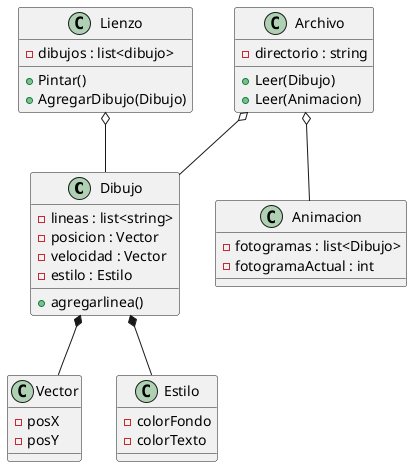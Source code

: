     @startuml Pintor

class Dibujo {
    -lineas : list<string>
    -posicion : Vector
    -velocidad : Vector
    -estilo : Estilo
    + agregarlinea()
}
class Vector{
    -posX
    -posY
}
class Archivo{
    -directorio : string
    +Leer(Dibujo)
    +Leer(Animacion)
}
Class Estilo{
    -colorFondo
    -colorTexto
}
class Animacion{
    -fotogramas : list<Dibujo>
    -fotogramaActual : int
}
class Lienzo{
    -dibujos : list<dibujo>
    +Pintar()
    +AgregarDibujo(Dibujo)
}

Dibujo *-- Vector
Archivo o-- Dibujo
Dibujo *-- Estilo
Archivo o-- Animacion 
Lienzo o-- Dibujo

    @enduml